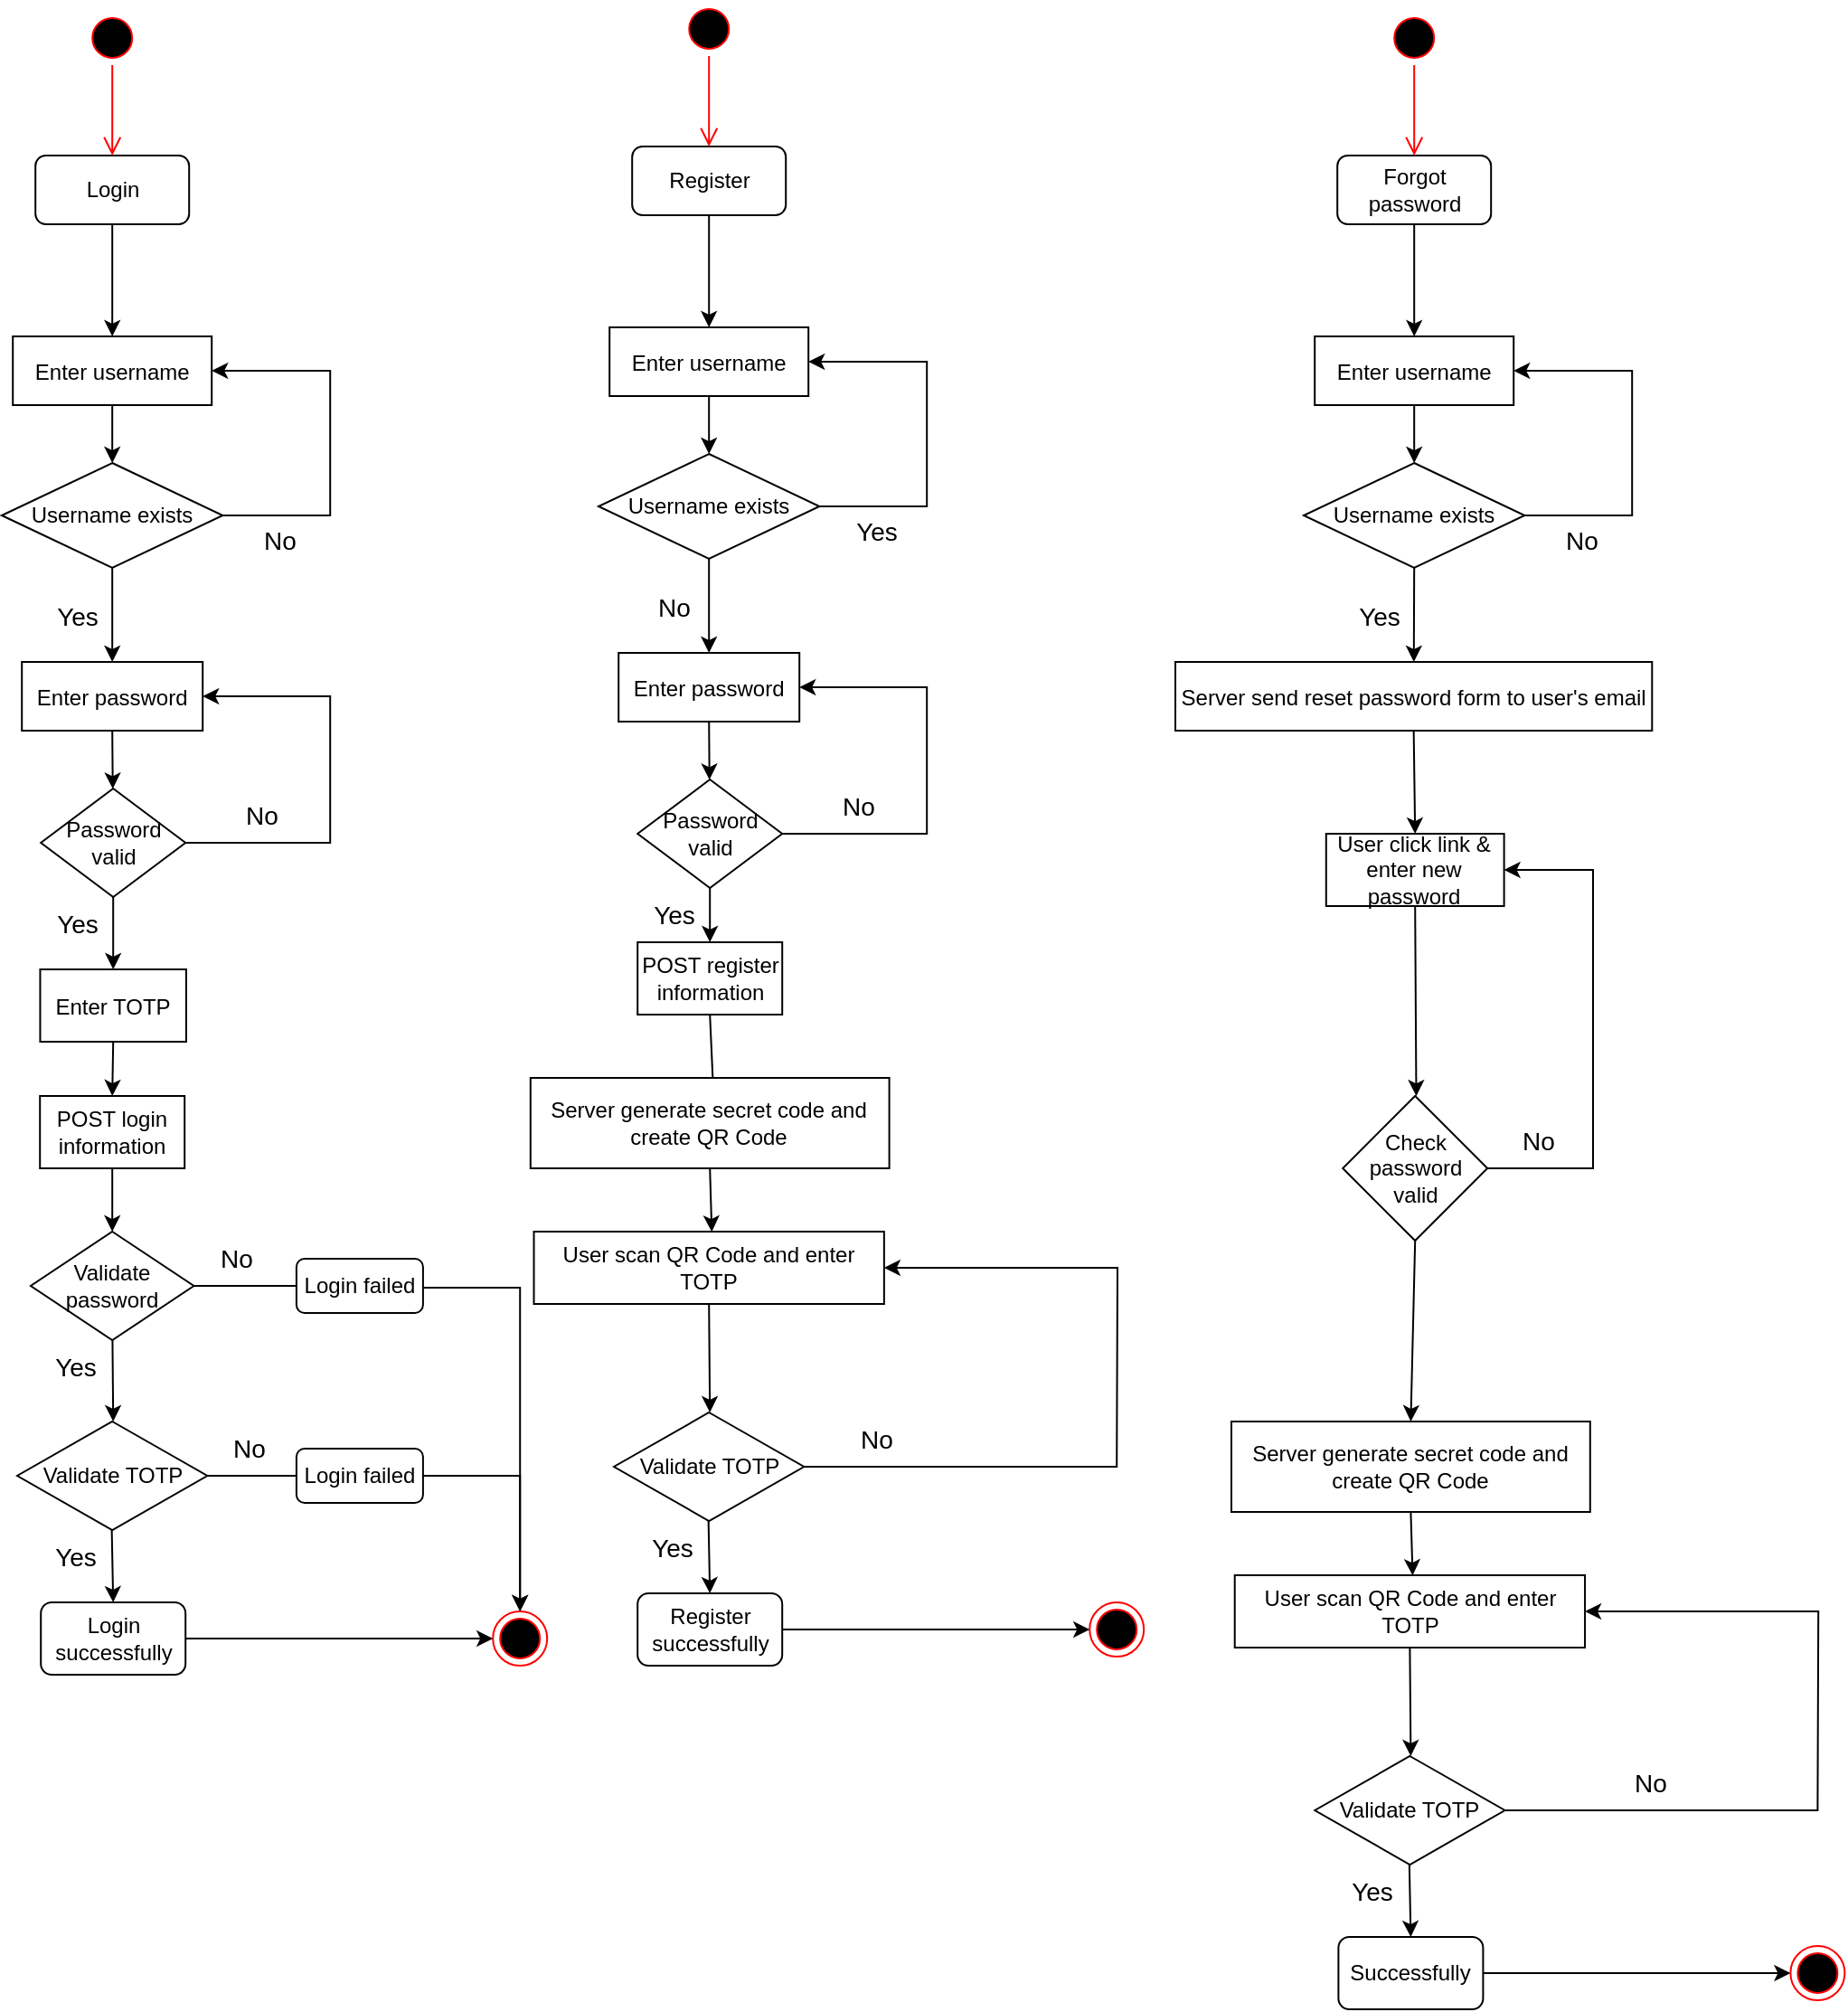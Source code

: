<mxfile version="20.1.3" type="device"><diagram name="Page-1" id="e7e014a7-5840-1c2e-5031-d8a46d1fe8dd"><mxGraphModel dx="680" dy="407" grid="1" gridSize="10" guides="1" tooltips="1" connect="1" arrows="1" fold="1" page="1" pageScale="1" pageWidth="1169" pageHeight="826" background="none" math="0" shadow="0"><root><mxCell id="0"/><mxCell id="1" parent="0"/><mxCell id="Pc4V7aHzA0TeBFqGENJ8-54" value="Enter username" style="" parent="1" vertex="1"><mxGeometry x="46.1" y="300" width="110" height="38" as="geometry"/></mxCell><mxCell id="Pc4V7aHzA0TeBFqGENJ8-55" value="Login&lt;br&gt;" style="rounded=1;whiteSpace=wrap;html=1;" parent="1" vertex="1"><mxGeometry x="58.6" y="200" width="85" height="38" as="geometry"/></mxCell><mxCell id="Pc4V7aHzA0TeBFqGENJ8-57" value="" style="endArrow=classic;html=1;rounded=0;exitX=0.5;exitY=1;exitDx=0;exitDy=0;entryX=0.5;entryY=0;entryDx=0;entryDy=0;" parent="1" source="Pc4V7aHzA0TeBFqGENJ8-55" target="Pc4V7aHzA0TeBFqGENJ8-54" edge="1"><mxGeometry width="50" height="50" relative="1" as="geometry"><mxPoint x="37.1" y="112" as="sourcePoint"/><mxPoint x="87.1" y="62" as="targetPoint"/></mxGeometry></mxCell><mxCell id="Pc4V7aHzA0TeBFqGENJ8-58" value="Username exists" style="rhombus;whiteSpace=wrap;html=1;" parent="1" vertex="1"><mxGeometry x="40" y="370" width="122.19" height="58" as="geometry"/></mxCell><mxCell id="Pc4V7aHzA0TeBFqGENJ8-59" value="" style="endArrow=classic;html=1;rounded=0;exitX=1;exitY=0.5;exitDx=0;exitDy=0;entryX=1;entryY=0.5;entryDx=0;entryDy=0;" parent="1" source="Pc4V7aHzA0TeBFqGENJ8-58" target="Pc4V7aHzA0TeBFqGENJ8-54" edge="1"><mxGeometry width="50" height="50" relative="1" as="geometry"><mxPoint x="-22.9" y="352" as="sourcePoint"/><mxPoint x="27.1" y="302" as="targetPoint"/><Array as="points"><mxPoint x="221.6" y="399"/><mxPoint x="221.6" y="319"/></Array></mxGeometry></mxCell><mxCell id="Pc4V7aHzA0TeBFqGENJ8-60" value="&lt;font style=&quot;font-size: 14px;&quot;&gt;No&lt;/font&gt;" style="text;html=1;strokeColor=none;fillColor=none;align=center;verticalAlign=middle;whiteSpace=wrap;rounded=0;" parent="1" vertex="1"><mxGeometry x="181.6" y="398" width="23.91" height="30" as="geometry"/></mxCell><mxCell id="Pc4V7aHzA0TeBFqGENJ8-61" value="" style="endArrow=classic;html=1;rounded=0;exitX=0.5;exitY=1;exitDx=0;exitDy=0;entryX=0.5;entryY=0;entryDx=0;entryDy=0;" parent="1" source="Pc4V7aHzA0TeBFqGENJ8-54" target="Pc4V7aHzA0TeBFqGENJ8-58" edge="1"><mxGeometry width="50" height="50" relative="1" as="geometry"><mxPoint x="-22.9" y="352" as="sourcePoint"/><mxPoint x="27.1" y="302" as="targetPoint"/></mxGeometry></mxCell><mxCell id="Pc4V7aHzA0TeBFqGENJ8-62" value="Yes" style="text;html=1;strokeColor=none;fillColor=none;align=center;verticalAlign=middle;whiteSpace=wrap;rounded=0;fontSize=14;" parent="1" vertex="1"><mxGeometry x="61.6" y="440" width="40" height="30" as="geometry"/></mxCell><mxCell id="Pc4V7aHzA0TeBFqGENJ8-63" value="Enter password" style="" parent="1" vertex="1"><mxGeometry x="51.1" y="480" width="100" height="38" as="geometry"/></mxCell><mxCell id="Pc4V7aHzA0TeBFqGENJ8-64" value="" style="endArrow=classic;html=1;rounded=0;exitX=0.5;exitY=1;exitDx=0;exitDy=0;" parent="1" source="Pc4V7aHzA0TeBFqGENJ8-58" target="Pc4V7aHzA0TeBFqGENJ8-63" edge="1"><mxGeometry width="50" height="50" relative="1" as="geometry"><mxPoint x="141.6" y="590" as="sourcePoint"/><mxPoint x="100.6" y="480" as="targetPoint"/></mxGeometry></mxCell><mxCell id="Pc4V7aHzA0TeBFqGENJ8-65" value="" style="ellipse;html=1;shape=startState;fillColor=#000000;strokeColor=#ff0000;fontSize=14;" parent="1" vertex="1"><mxGeometry x="86.1" y="120" width="30" height="30" as="geometry"/></mxCell><mxCell id="Pc4V7aHzA0TeBFqGENJ8-66" value="" style="edgeStyle=orthogonalEdgeStyle;html=1;verticalAlign=bottom;endArrow=open;endSize=8;strokeColor=#ff0000;rounded=0;fontSize=14;entryX=0.5;entryY=0;entryDx=0;entryDy=0;" parent="1" source="Pc4V7aHzA0TeBFqGENJ8-65" target="Pc4V7aHzA0TeBFqGENJ8-55" edge="1"><mxGeometry relative="1" as="geometry"><mxPoint x="166.6" y="260" as="targetPoint"/></mxGeometry></mxCell><mxCell id="Pc4V7aHzA0TeBFqGENJ8-68" value="&lt;font style=&quot;font-size: 12px;&quot;&gt;Enter TOTP&lt;/font&gt;" style="rounded=0;whiteSpace=wrap;html=1;fontSize=14;" parent="1" vertex="1"><mxGeometry x="61.22" y="650" width="80.75" height="40" as="geometry"/></mxCell><mxCell id="Pc4V7aHzA0TeBFqGENJ8-70" value="POST login information" style="rounded=0;whiteSpace=wrap;html=1;fontSize=12;" parent="1" vertex="1"><mxGeometry x="61.1" y="720" width="80" height="40" as="geometry"/></mxCell><mxCell id="Pc4V7aHzA0TeBFqGENJ8-71" value="Password valid" style="rhombus;whiteSpace=wrap;html=1;fontSize=12;" parent="1" vertex="1"><mxGeometry x="61.6" y="550" width="80" height="60" as="geometry"/></mxCell><mxCell id="Pc4V7aHzA0TeBFqGENJ8-72" value="" style="endArrow=classic;html=1;rounded=0;fontSize=12;exitX=0.5;exitY=1;exitDx=0;exitDy=0;" parent="1" source="Pc4V7aHzA0TeBFqGENJ8-63" target="Pc4V7aHzA0TeBFqGENJ8-71" edge="1"><mxGeometry width="50" height="50" relative="1" as="geometry"><mxPoint x="141.6" y="560" as="sourcePoint"/><mxPoint x="191.6" y="510" as="targetPoint"/></mxGeometry></mxCell><mxCell id="Pc4V7aHzA0TeBFqGENJ8-73" value="" style="endArrow=classic;html=1;rounded=0;fontSize=12;exitX=1;exitY=0.5;exitDx=0;exitDy=0;entryX=1;entryY=0.5;entryDx=0;entryDy=0;" parent="1" source="Pc4V7aHzA0TeBFqGENJ8-71" target="Pc4V7aHzA0TeBFqGENJ8-63" edge="1"><mxGeometry width="50" height="50" relative="1" as="geometry"><mxPoint x="141.6" y="560" as="sourcePoint"/><mxPoint x="191.6" y="510" as="targetPoint"/><Array as="points"><mxPoint x="221.6" y="580"/><mxPoint x="221.6" y="499"/></Array></mxGeometry></mxCell><mxCell id="Pc4V7aHzA0TeBFqGENJ8-74" value="&lt;font style=&quot;font-size: 14px;&quot;&gt;No&lt;/font&gt;" style="text;html=1;strokeColor=none;fillColor=none;align=center;verticalAlign=middle;whiteSpace=wrap;rounded=0;" parent="1" vertex="1"><mxGeometry x="171.6" y="550" width="23.91" height="30" as="geometry"/></mxCell><mxCell id="Pc4V7aHzA0TeBFqGENJ8-75" value="Yes" style="text;html=1;strokeColor=none;fillColor=none;align=center;verticalAlign=middle;whiteSpace=wrap;rounded=0;fontSize=14;" parent="1" vertex="1"><mxGeometry x="61.6" y="610" width="40" height="30" as="geometry"/></mxCell><mxCell id="Pc4V7aHzA0TeBFqGENJ8-76" value="" style="endArrow=classic;html=1;rounded=0;fontSize=12;exitX=0.5;exitY=1;exitDx=0;exitDy=0;entryX=0.5;entryY=0;entryDx=0;entryDy=0;" parent="1" source="Pc4V7aHzA0TeBFqGENJ8-71" target="Pc4V7aHzA0TeBFqGENJ8-68" edge="1"><mxGeometry width="50" height="50" relative="1" as="geometry"><mxPoint x="141.6" y="650" as="sourcePoint"/><mxPoint x="191.6" y="600" as="targetPoint"/></mxGeometry></mxCell><mxCell id="Pc4V7aHzA0TeBFqGENJ8-78" value="" style="endArrow=classic;html=1;rounded=0;fontSize=12;exitX=0.5;exitY=1;exitDx=0;exitDy=0;entryX=0.5;entryY=0;entryDx=0;entryDy=0;" parent="1" source="Pc4V7aHzA0TeBFqGENJ8-68" target="Pc4V7aHzA0TeBFqGENJ8-70" edge="1"><mxGeometry width="50" height="50" relative="1" as="geometry"><mxPoint x="101.6" y="770" as="sourcePoint"/><mxPoint x="151.6" y="720" as="targetPoint"/></mxGeometry></mxCell><mxCell id="Pc4V7aHzA0TeBFqGENJ8-79" value="Validate password" style="rhombus;whiteSpace=wrap;html=1;fontSize=12;" parent="1" vertex="1"><mxGeometry x="55.97" y="795" width="90.25" height="60" as="geometry"/></mxCell><mxCell id="Pc4V7aHzA0TeBFqGENJ8-80" value="" style="endArrow=classic;html=1;rounded=0;fontSize=12;exitX=0.5;exitY=1;exitDx=0;exitDy=0;" parent="1" source="Pc4V7aHzA0TeBFqGENJ8-70" target="Pc4V7aHzA0TeBFqGENJ8-79" edge="1"><mxGeometry width="50" height="50" relative="1" as="geometry"><mxPoint x="131.6" y="880" as="sourcePoint"/><mxPoint x="181.6" y="830" as="targetPoint"/></mxGeometry></mxCell><mxCell id="Pc4V7aHzA0TeBFqGENJ8-81" value="" style="endArrow=classic;html=1;rounded=0;fontSize=12;entryX=1;entryY=0.5;entryDx=0;entryDy=0;exitX=1;exitY=0.5;exitDx=0;exitDy=0;" parent="1" source="Pc4V7aHzA0TeBFqGENJ8-79" target="Pc4V7aHzA0TeBFqGENJ8-82" edge="1"><mxGeometry width="50" height="50" relative="1" as="geometry"><mxPoint x="61.6" y="840" as="sourcePoint"/><mxPoint x="-48.4" y="840" as="targetPoint"/></mxGeometry></mxCell><mxCell id="Pc4V7aHzA0TeBFqGENJ8-82" value="Login failed" style="rounded=1;whiteSpace=wrap;html=1;fontSize=12;" parent="1" vertex="1"><mxGeometry x="202.95" y="810" width="70" height="30" as="geometry"/></mxCell><mxCell id="Pc4V7aHzA0TeBFqGENJ8-83" value="&lt;font style=&quot;font-size: 14px;&quot;&gt;No&lt;/font&gt;" style="text;html=1;strokeColor=none;fillColor=none;align=center;verticalAlign=middle;whiteSpace=wrap;rounded=0;" parent="1" vertex="1"><mxGeometry x="157.69" y="795" width="23.91" height="30" as="geometry"/></mxCell><mxCell id="Pc4V7aHzA0TeBFqGENJ8-84" value="Yes" style="text;html=1;strokeColor=none;fillColor=none;align=center;verticalAlign=middle;whiteSpace=wrap;rounded=0;fontSize=14;" parent="1" vertex="1"><mxGeometry x="61.22" y="855" width="40" height="30" as="geometry"/></mxCell><mxCell id="Pc4V7aHzA0TeBFqGENJ8-85" value="" style="endArrow=classic;html=1;rounded=0;fontSize=12;exitX=1;exitY=0;exitDx=0;exitDy=0;" parent="1" source="Pc4V7aHzA0TeBFqGENJ8-84" edge="1"><mxGeometry width="50" height="50" relative="1" as="geometry"><mxPoint x="101.6" y="1010" as="sourcePoint"/><mxPoint x="101.6" y="900" as="targetPoint"/></mxGeometry></mxCell><mxCell id="Pc4V7aHzA0TeBFqGENJ8-87" value="Validate TOTP" style="rhombus;whiteSpace=wrap;html=1;fontSize=12;" parent="1" vertex="1"><mxGeometry x="48.54" y="900" width="105.12" height="60" as="geometry"/></mxCell><mxCell id="Pc4V7aHzA0TeBFqGENJ8-88" value="" style="endArrow=classic;html=1;rounded=0;fontSize=12;entryX=1;entryY=0.5;entryDx=0;entryDy=0;exitX=1;exitY=0.5;exitDx=0;exitDy=0;" parent="1" target="Pc4V7aHzA0TeBFqGENJ8-89" edge="1"><mxGeometry width="50" height="50" relative="1" as="geometry"><mxPoint x="153.66" y="930" as="sourcePoint"/><mxPoint x="-40.96" y="945" as="targetPoint"/></mxGeometry></mxCell><mxCell id="Pc4V7aHzA0TeBFqGENJ8-89" value="Login failed" style="rounded=1;whiteSpace=wrap;html=1;fontSize=12;" parent="1" vertex="1"><mxGeometry x="202.95" y="915" width="70" height="30" as="geometry"/></mxCell><mxCell id="Pc4V7aHzA0TeBFqGENJ8-90" value="&lt;font style=&quot;font-size: 14px;&quot;&gt;No&lt;/font&gt;" style="text;html=1;strokeColor=none;fillColor=none;align=center;verticalAlign=middle;whiteSpace=wrap;rounded=0;" parent="1" vertex="1"><mxGeometry x="165.13" y="900" width="23.91" height="30" as="geometry"/></mxCell><mxCell id="Pc4V7aHzA0TeBFqGENJ8-93" value="Yes" style="text;html=1;strokeColor=none;fillColor=none;align=center;verticalAlign=middle;whiteSpace=wrap;rounded=0;fontSize=14;" parent="1" vertex="1"><mxGeometry x="60.82" y="960" width="40" height="30" as="geometry"/></mxCell><mxCell id="Pc4V7aHzA0TeBFqGENJ8-94" value="" style="endArrow=classic;html=1;rounded=0;fontSize=12;exitX=1;exitY=0;exitDx=0;exitDy=0;entryX=0.5;entryY=0;entryDx=0;entryDy=0;" parent="1" source="Pc4V7aHzA0TeBFqGENJ8-93" target="Pc4V7aHzA0TeBFqGENJ8-96" edge="1"><mxGeometry width="50" height="50" relative="1" as="geometry"><mxPoint x="101.2" y="1115" as="sourcePoint"/><mxPoint x="101.6" y="1000" as="targetPoint"/></mxGeometry></mxCell><mxCell id="Pc4V7aHzA0TeBFqGENJ8-96" value="Login successfully" style="rounded=1;whiteSpace=wrap;html=1;fontSize=12;" parent="1" vertex="1"><mxGeometry x="61.6" y="1000" width="80" height="40" as="geometry"/></mxCell><mxCell id="Pc4V7aHzA0TeBFqGENJ8-97" value="" style="ellipse;html=1;shape=endState;fillColor=#000000;strokeColor=#ff0000;fontSize=12;" parent="1" vertex="1"><mxGeometry x="311.6" y="1005" width="30" height="30" as="geometry"/></mxCell><mxCell id="Pc4V7aHzA0TeBFqGENJ8-98" value="" style="endArrow=classic;html=1;rounded=0;fontSize=12;exitX=1;exitY=0.5;exitDx=0;exitDy=0;entryX=0;entryY=0.5;entryDx=0;entryDy=0;" parent="1" source="Pc4V7aHzA0TeBFqGENJ8-96" target="Pc4V7aHzA0TeBFqGENJ8-97" edge="1"><mxGeometry width="50" height="50" relative="1" as="geometry"><mxPoint x="161.6" y="990" as="sourcePoint"/><mxPoint x="211.6" y="940" as="targetPoint"/></mxGeometry></mxCell><mxCell id="Pc4V7aHzA0TeBFqGENJ8-99" value="" style="endArrow=classic;html=1;rounded=0;fontSize=12;exitX=1;exitY=0.5;exitDx=0;exitDy=0;entryX=0.5;entryY=0;entryDx=0;entryDy=0;" parent="1" source="Pc4V7aHzA0TeBFqGENJ8-89" target="Pc4V7aHzA0TeBFqGENJ8-97" edge="1"><mxGeometry width="50" height="50" relative="1" as="geometry"><mxPoint x="151.6" y="1030" as="sourcePoint"/><mxPoint x="311.6" y="1030" as="targetPoint"/><Array as="points"><mxPoint x="316.6" y="930"/><mxPoint x="326.6" y="930"/></Array></mxGeometry></mxCell><mxCell id="Pc4V7aHzA0TeBFqGENJ8-100" value="" style="endArrow=classic;html=1;rounded=0;fontSize=12;exitX=1;exitY=0.5;exitDx=0;exitDy=0;entryX=0.5;entryY=0;entryDx=0;entryDy=0;" parent="1" target="Pc4V7aHzA0TeBFqGENJ8-97" edge="1"><mxGeometry width="50" height="50" relative="1" as="geometry"><mxPoint x="272.95" y="826" as="sourcePoint"/><mxPoint x="326.6" y="901" as="targetPoint"/><Array as="points"><mxPoint x="316.6" y="826"/><mxPoint x="326.6" y="826"/></Array></mxGeometry></mxCell><mxCell id="EjouMTh4GpLWSb-XPb7n-1" value="Enter username" style="" vertex="1" parent="1"><mxGeometry x="376.1" y="295" width="110" height="38" as="geometry"/></mxCell><mxCell id="EjouMTh4GpLWSb-XPb7n-2" value="Register" style="rounded=1;whiteSpace=wrap;html=1;" vertex="1" parent="1"><mxGeometry x="388.6" y="195" width="85" height="38" as="geometry"/></mxCell><mxCell id="EjouMTh4GpLWSb-XPb7n-3" value="" style="endArrow=classic;html=1;rounded=0;exitX=0.5;exitY=1;exitDx=0;exitDy=0;entryX=0.5;entryY=0;entryDx=0;entryDy=0;" edge="1" parent="1" source="EjouMTh4GpLWSb-XPb7n-2" target="EjouMTh4GpLWSb-XPb7n-1"><mxGeometry width="50" height="50" relative="1" as="geometry"><mxPoint x="367.1" y="107" as="sourcePoint"/><mxPoint x="417.1" y="57" as="targetPoint"/></mxGeometry></mxCell><mxCell id="EjouMTh4GpLWSb-XPb7n-4" value="Username exists" style="rhombus;whiteSpace=wrap;html=1;" vertex="1" parent="1"><mxGeometry x="370" y="365" width="122.19" height="58" as="geometry"/></mxCell><mxCell id="EjouMTh4GpLWSb-XPb7n-5" value="" style="endArrow=classic;html=1;rounded=0;exitX=1;exitY=0.5;exitDx=0;exitDy=0;entryX=1;entryY=0.5;entryDx=0;entryDy=0;" edge="1" parent="1" source="EjouMTh4GpLWSb-XPb7n-4" target="EjouMTh4GpLWSb-XPb7n-1"><mxGeometry width="50" height="50" relative="1" as="geometry"><mxPoint x="307.1" y="347" as="sourcePoint"/><mxPoint x="357.1" y="297" as="targetPoint"/><Array as="points"><mxPoint x="551.6" y="394"/><mxPoint x="551.6" y="314"/></Array></mxGeometry></mxCell><mxCell id="EjouMTh4GpLWSb-XPb7n-6" value="&lt;font style=&quot;font-size: 14px;&quot;&gt;Yes&lt;/font&gt;" style="text;html=1;strokeColor=none;fillColor=none;align=center;verticalAlign=middle;whiteSpace=wrap;rounded=0;" vertex="1" parent="1"><mxGeometry x="511.6" y="393" width="23.91" height="30" as="geometry"/></mxCell><mxCell id="EjouMTh4GpLWSb-XPb7n-7" value="" style="endArrow=classic;html=1;rounded=0;exitX=0.5;exitY=1;exitDx=0;exitDy=0;entryX=0.5;entryY=0;entryDx=0;entryDy=0;" edge="1" parent="1" source="EjouMTh4GpLWSb-XPb7n-1" target="EjouMTh4GpLWSb-XPb7n-4"><mxGeometry width="50" height="50" relative="1" as="geometry"><mxPoint x="307.1" y="347" as="sourcePoint"/><mxPoint x="357.1" y="297" as="targetPoint"/></mxGeometry></mxCell><mxCell id="EjouMTh4GpLWSb-XPb7n-8" value="No" style="text;html=1;strokeColor=none;fillColor=none;align=center;verticalAlign=middle;whiteSpace=wrap;rounded=0;fontSize=14;" vertex="1" parent="1"><mxGeometry x="391.6" y="435" width="40" height="30" as="geometry"/></mxCell><mxCell id="EjouMTh4GpLWSb-XPb7n-9" value="Enter password" style="" vertex="1" parent="1"><mxGeometry x="381.1" y="475" width="100" height="38" as="geometry"/></mxCell><mxCell id="EjouMTh4GpLWSb-XPb7n-10" value="" style="endArrow=classic;html=1;rounded=0;exitX=0.5;exitY=1;exitDx=0;exitDy=0;" edge="1" parent="1" source="EjouMTh4GpLWSb-XPb7n-4" target="EjouMTh4GpLWSb-XPb7n-9"><mxGeometry width="50" height="50" relative="1" as="geometry"><mxPoint x="471.6" y="585" as="sourcePoint"/><mxPoint x="430.6" y="475" as="targetPoint"/></mxGeometry></mxCell><mxCell id="EjouMTh4GpLWSb-XPb7n-11" value="" style="ellipse;html=1;shape=startState;fillColor=#000000;strokeColor=#ff0000;fontSize=14;" vertex="1" parent="1"><mxGeometry x="416.1" y="115" width="30" height="30" as="geometry"/></mxCell><mxCell id="EjouMTh4GpLWSb-XPb7n-12" value="" style="edgeStyle=orthogonalEdgeStyle;html=1;verticalAlign=bottom;endArrow=open;endSize=8;strokeColor=#ff0000;rounded=0;fontSize=14;entryX=0.5;entryY=0;entryDx=0;entryDy=0;" edge="1" parent="1" source="EjouMTh4GpLWSb-XPb7n-11" target="EjouMTh4GpLWSb-XPb7n-2"><mxGeometry relative="1" as="geometry"><mxPoint x="496.6" y="255" as="targetPoint"/></mxGeometry></mxCell><mxCell id="EjouMTh4GpLWSb-XPb7n-14" value="POST register information" style="rounded=0;whiteSpace=wrap;html=1;fontSize=12;" vertex="1" parent="1"><mxGeometry x="391.6" y="635" width="80" height="40" as="geometry"/></mxCell><mxCell id="EjouMTh4GpLWSb-XPb7n-15" value="Password valid" style="rhombus;whiteSpace=wrap;html=1;fontSize=12;" vertex="1" parent="1"><mxGeometry x="391.6" y="545" width="80" height="60" as="geometry"/></mxCell><mxCell id="EjouMTh4GpLWSb-XPb7n-16" value="" style="endArrow=classic;html=1;rounded=0;fontSize=12;exitX=0.5;exitY=1;exitDx=0;exitDy=0;" edge="1" parent="1" source="EjouMTh4GpLWSb-XPb7n-9" target="EjouMTh4GpLWSb-XPb7n-15"><mxGeometry width="50" height="50" relative="1" as="geometry"><mxPoint x="471.6" y="555" as="sourcePoint"/><mxPoint x="521.6" y="505" as="targetPoint"/></mxGeometry></mxCell><mxCell id="EjouMTh4GpLWSb-XPb7n-17" value="" style="endArrow=classic;html=1;rounded=0;fontSize=12;exitX=1;exitY=0.5;exitDx=0;exitDy=0;entryX=1;entryY=0.5;entryDx=0;entryDy=0;" edge="1" parent="1" source="EjouMTh4GpLWSb-XPb7n-15" target="EjouMTh4GpLWSb-XPb7n-9"><mxGeometry width="50" height="50" relative="1" as="geometry"><mxPoint x="471.6" y="555" as="sourcePoint"/><mxPoint x="521.6" y="505" as="targetPoint"/><Array as="points"><mxPoint x="551.6" y="575"/><mxPoint x="551.6" y="494"/></Array></mxGeometry></mxCell><mxCell id="EjouMTh4GpLWSb-XPb7n-18" value="&lt;span style=&quot;font-size: 14px;&quot;&gt;No&lt;/span&gt;" style="text;html=1;strokeColor=none;fillColor=none;align=center;verticalAlign=middle;whiteSpace=wrap;rounded=0;" vertex="1" parent="1"><mxGeometry x="501.6" y="545" width="23.91" height="30" as="geometry"/></mxCell><mxCell id="EjouMTh4GpLWSb-XPb7n-19" value="Yes" style="text;html=1;strokeColor=none;fillColor=none;align=center;verticalAlign=middle;whiteSpace=wrap;rounded=0;fontSize=14;" vertex="1" parent="1"><mxGeometry x="391.6" y="605" width="40" height="30" as="geometry"/></mxCell><mxCell id="EjouMTh4GpLWSb-XPb7n-20" value="" style="endArrow=classic;html=1;rounded=0;fontSize=12;exitX=0.5;exitY=1;exitDx=0;exitDy=0;entryX=0.5;entryY=0;entryDx=0;entryDy=0;" edge="1" parent="1" source="EjouMTh4GpLWSb-XPb7n-15" target="EjouMTh4GpLWSb-XPb7n-14"><mxGeometry width="50" height="50" relative="1" as="geometry"><mxPoint x="471.6" y="645" as="sourcePoint"/><mxPoint x="431.595" y="645" as="targetPoint"/></mxGeometry></mxCell><mxCell id="EjouMTh4GpLWSb-XPb7n-23" value="" style="endArrow=classic;html=1;rounded=0;fontSize=12;exitX=0.5;exitY=1;exitDx=0;exitDy=0;entryX=0.508;entryY=0.002;entryDx=0;entryDy=0;entryPerimeter=0;startArrow=none;" edge="1" parent="1" source="EjouMTh4GpLWSb-XPb7n-110" target="EjouMTh4GpLWSb-XPb7n-42"><mxGeometry width="50" height="50" relative="1" as="geometry"><mxPoint x="461.6" y="875" as="sourcePoint"/><mxPoint x="431.454" y="790.094" as="targetPoint"/></mxGeometry></mxCell><mxCell id="EjouMTh4GpLWSb-XPb7n-28" value="" style="endArrow=classic;html=1;rounded=0;fontSize=12;exitX=0.5;exitY=1;exitDx=0;exitDy=0;" edge="1" parent="1" source="EjouMTh4GpLWSb-XPb7n-42"><mxGeometry width="50" height="50" relative="1" as="geometry"><mxPoint x="431.6" y="1005" as="sourcePoint"/><mxPoint x="431.6" y="895" as="targetPoint"/></mxGeometry></mxCell><mxCell id="EjouMTh4GpLWSb-XPb7n-29" value="Validate TOTP" style="rhombus;whiteSpace=wrap;html=1;fontSize=12;" vertex="1" parent="1"><mxGeometry x="378.54" y="895" width="105.12" height="60" as="geometry"/></mxCell><mxCell id="EjouMTh4GpLWSb-XPb7n-32" value="&lt;font style=&quot;font-size: 14px;&quot;&gt;No&lt;/font&gt;" style="text;html=1;strokeColor=none;fillColor=none;align=center;verticalAlign=middle;whiteSpace=wrap;rounded=0;" vertex="1" parent="1"><mxGeometry x="511.6" y="895" width="23.91" height="30" as="geometry"/></mxCell><mxCell id="EjouMTh4GpLWSb-XPb7n-33" value="Yes" style="text;html=1;strokeColor=none;fillColor=none;align=center;verticalAlign=middle;whiteSpace=wrap;rounded=0;fontSize=14;" vertex="1" parent="1"><mxGeometry x="390.82" y="955" width="40" height="30" as="geometry"/></mxCell><mxCell id="EjouMTh4GpLWSb-XPb7n-34" value="" style="endArrow=classic;html=1;rounded=0;fontSize=12;exitX=1;exitY=0;exitDx=0;exitDy=0;entryX=0.5;entryY=0;entryDx=0;entryDy=0;" edge="1" parent="1" source="EjouMTh4GpLWSb-XPb7n-33" target="EjouMTh4GpLWSb-XPb7n-35"><mxGeometry width="50" height="50" relative="1" as="geometry"><mxPoint x="431.2" y="1110" as="sourcePoint"/><mxPoint x="431.6" y="995" as="targetPoint"/></mxGeometry></mxCell><mxCell id="EjouMTh4GpLWSb-XPb7n-35" value="Register successfully" style="rounded=1;whiteSpace=wrap;html=1;fontSize=12;" vertex="1" parent="1"><mxGeometry x="391.6" y="995" width="80" height="40" as="geometry"/></mxCell><mxCell id="EjouMTh4GpLWSb-XPb7n-36" value="" style="ellipse;html=1;shape=endState;fillColor=#000000;strokeColor=#ff0000;fontSize=12;" vertex="1" parent="1"><mxGeometry x="641.6" y="1000" width="30" height="30" as="geometry"/></mxCell><mxCell id="EjouMTh4GpLWSb-XPb7n-37" value="" style="endArrow=classic;html=1;rounded=0;fontSize=12;exitX=1;exitY=0.5;exitDx=0;exitDy=0;entryX=0;entryY=0.5;entryDx=0;entryDy=0;" edge="1" parent="1" source="EjouMTh4GpLWSb-XPb7n-35" target="EjouMTh4GpLWSb-XPb7n-36"><mxGeometry width="50" height="50" relative="1" as="geometry"><mxPoint x="491.6" y="985" as="sourcePoint"/><mxPoint x="541.6" y="935" as="targetPoint"/></mxGeometry></mxCell><mxCell id="EjouMTh4GpLWSb-XPb7n-38" value="" style="endArrow=classic;html=1;rounded=0;fontSize=12;exitX=1;exitY=0.5;exitDx=0;exitDy=0;entryX=1;entryY=0.5;entryDx=0;entryDy=0;" edge="1" parent="1" source="EjouMTh4GpLWSb-XPb7n-29" target="EjouMTh4GpLWSb-XPb7n-42"><mxGeometry width="50" height="50" relative="1" as="geometry"><mxPoint x="602.95" y="925" as="sourcePoint"/><mxPoint x="641.6" y="1025" as="targetPoint"/><Array as="points"><mxPoint x="646.6" y="925"/><mxPoint x="656.6" y="925"/><mxPoint x="657" y="815"/></Array></mxGeometry></mxCell><mxCell id="EjouMTh4GpLWSb-XPb7n-42" value="User scan QR Code and enter TOTP" style="rounded=0;whiteSpace=wrap;html=1;fontSize=12;" vertex="1" parent="1"><mxGeometry x="334.26" y="795" width="193.67" height="40" as="geometry"/></mxCell><mxCell id="EjouMTh4GpLWSb-XPb7n-76" value="Enter username" style="" vertex="1" parent="1"><mxGeometry x="766.1" y="300" width="110" height="38" as="geometry"/></mxCell><mxCell id="EjouMTh4GpLWSb-XPb7n-77" value="Forgot password" style="rounded=1;whiteSpace=wrap;html=1;" vertex="1" parent="1"><mxGeometry x="778.6" y="200" width="85" height="38" as="geometry"/></mxCell><mxCell id="EjouMTh4GpLWSb-XPb7n-78" value="" style="endArrow=classic;html=1;rounded=0;exitX=0.5;exitY=1;exitDx=0;exitDy=0;entryX=0.5;entryY=0;entryDx=0;entryDy=0;" edge="1" parent="1" source="EjouMTh4GpLWSb-XPb7n-77" target="EjouMTh4GpLWSb-XPb7n-76"><mxGeometry width="50" height="50" relative="1" as="geometry"><mxPoint x="757.1" y="112" as="sourcePoint"/><mxPoint x="807.1" y="62" as="targetPoint"/></mxGeometry></mxCell><mxCell id="EjouMTh4GpLWSb-XPb7n-79" value="Username exists" style="rhombus;whiteSpace=wrap;html=1;" vertex="1" parent="1"><mxGeometry x="760" y="370" width="122.19" height="58" as="geometry"/></mxCell><mxCell id="EjouMTh4GpLWSb-XPb7n-80" value="" style="endArrow=classic;html=1;rounded=0;exitX=1;exitY=0.5;exitDx=0;exitDy=0;entryX=1;entryY=0.5;entryDx=0;entryDy=0;" edge="1" parent="1" source="EjouMTh4GpLWSb-XPb7n-79" target="EjouMTh4GpLWSb-XPb7n-76"><mxGeometry width="50" height="50" relative="1" as="geometry"><mxPoint x="697.1" y="352" as="sourcePoint"/><mxPoint x="747.1" y="302" as="targetPoint"/><Array as="points"><mxPoint x="941.6" y="399"/><mxPoint x="941.6" y="319"/></Array></mxGeometry></mxCell><mxCell id="EjouMTh4GpLWSb-XPb7n-81" value="&lt;font style=&quot;font-size: 14px;&quot;&gt;No&lt;/font&gt;" style="text;html=1;strokeColor=none;fillColor=none;align=center;verticalAlign=middle;whiteSpace=wrap;rounded=0;" vertex="1" parent="1"><mxGeometry x="901.6" y="398" width="23.91" height="30" as="geometry"/></mxCell><mxCell id="EjouMTh4GpLWSb-XPb7n-82" value="" style="endArrow=classic;html=1;rounded=0;exitX=0.5;exitY=1;exitDx=0;exitDy=0;entryX=0.5;entryY=0;entryDx=0;entryDy=0;" edge="1" parent="1" source="EjouMTh4GpLWSb-XPb7n-76" target="EjouMTh4GpLWSb-XPb7n-79"><mxGeometry width="50" height="50" relative="1" as="geometry"><mxPoint x="697.1" y="352" as="sourcePoint"/><mxPoint x="747.1" y="302" as="targetPoint"/></mxGeometry></mxCell><mxCell id="EjouMTh4GpLWSb-XPb7n-83" value="Yes" style="text;html=1;strokeColor=none;fillColor=none;align=center;verticalAlign=middle;whiteSpace=wrap;rounded=0;fontSize=14;" vertex="1" parent="1"><mxGeometry x="781.6" y="440" width="40" height="30" as="geometry"/></mxCell><mxCell id="EjouMTh4GpLWSb-XPb7n-84" value="Server send reset password form to user's email" style="" vertex="1" parent="1"><mxGeometry x="689.01" y="480" width="263.63" height="38" as="geometry"/></mxCell><mxCell id="EjouMTh4GpLWSb-XPb7n-85" value="" style="endArrow=classic;html=1;rounded=0;exitX=0.5;exitY=1;exitDx=0;exitDy=0;" edge="1" parent="1" source="EjouMTh4GpLWSb-XPb7n-79" target="EjouMTh4GpLWSb-XPb7n-84"><mxGeometry width="50" height="50" relative="1" as="geometry"><mxPoint x="861.6" y="590" as="sourcePoint"/><mxPoint x="820.6" y="480" as="targetPoint"/></mxGeometry></mxCell><mxCell id="EjouMTh4GpLWSb-XPb7n-86" value="" style="ellipse;html=1;shape=startState;fillColor=#000000;strokeColor=#ff0000;fontSize=14;" vertex="1" parent="1"><mxGeometry x="806.1" y="120" width="30" height="30" as="geometry"/></mxCell><mxCell id="EjouMTh4GpLWSb-XPb7n-87" value="" style="edgeStyle=orthogonalEdgeStyle;html=1;verticalAlign=bottom;endArrow=open;endSize=8;strokeColor=#ff0000;rounded=0;fontSize=14;entryX=0.5;entryY=0;entryDx=0;entryDy=0;" edge="1" parent="1" source="EjouMTh4GpLWSb-XPb7n-86" target="EjouMTh4GpLWSb-XPb7n-77"><mxGeometry relative="1" as="geometry"><mxPoint x="886.6" y="260" as="targetPoint"/></mxGeometry></mxCell><mxCell id="EjouMTh4GpLWSb-XPb7n-88" value="User click link &amp;amp; enter new password" style="rounded=0;whiteSpace=wrap;html=1;fontSize=12;" vertex="1" parent="1"><mxGeometry x="772.4" y="575" width="98.4" height="40" as="geometry"/></mxCell><mxCell id="EjouMTh4GpLWSb-XPb7n-90" value="" style="endArrow=classic;html=1;rounded=0;fontSize=12;exitX=0.5;exitY=1;exitDx=0;exitDy=0;entryX=0.5;entryY=0;entryDx=0;entryDy=0;" edge="1" parent="1" source="EjouMTh4GpLWSb-XPb7n-84" target="EjouMTh4GpLWSb-XPb7n-88"><mxGeometry width="50" height="50" relative="1" as="geometry"><mxPoint x="861.6" y="560" as="sourcePoint"/><mxPoint x="821.011" y="560" as="targetPoint"/></mxGeometry></mxCell><mxCell id="EjouMTh4GpLWSb-XPb7n-95" value="" style="endArrow=classic;html=1;rounded=0;fontSize=12;exitX=0.5;exitY=1;exitDx=0;exitDy=0;entryX=0.508;entryY=0.002;entryDx=0;entryDy=0;entryPerimeter=0;" edge="1" parent="1" source="EjouMTh4GpLWSb-XPb7n-88"><mxGeometry width="50" height="50" relative="1" as="geometry"><mxPoint x="851.6" y="880" as="sourcePoint"/><mxPoint x="822.24" y="720.08" as="targetPoint"/></mxGeometry></mxCell><mxCell id="EjouMTh4GpLWSb-XPb7n-97" value="" style="endArrow=classic;html=1;rounded=0;fontSize=12;exitX=0.5;exitY=1;exitDx=0;exitDy=0;entryX=0.5;entryY=0;entryDx=0;entryDy=0;" edge="1" parent="1" source="EjouMTh4GpLWSb-XPb7n-115" target="EjouMTh4GpLWSb-XPb7n-130"><mxGeometry width="50" height="50" relative="1" as="geometry"><mxPoint x="821.6" y="760" as="sourcePoint"/><mxPoint x="821.6" y="900" as="targetPoint"/></mxGeometry></mxCell><mxCell id="EjouMTh4GpLWSb-XPb7n-110" value="Server generate secret code and create QR Code" style="rounded=0;whiteSpace=wrap;html=1;fontSize=12;" vertex="1" parent="1"><mxGeometry x="332.4" y="710" width="198.4" height="50" as="geometry"/></mxCell><mxCell id="EjouMTh4GpLWSb-XPb7n-111" value="" style="endArrow=none;html=1;rounded=0;fontSize=12;exitX=0.5;exitY=1;exitDx=0;exitDy=0;entryX=0.508;entryY=0.002;entryDx=0;entryDy=0;entryPerimeter=0;" edge="1" parent="1" source="EjouMTh4GpLWSb-XPb7n-14" target="EjouMTh4GpLWSb-XPb7n-110"><mxGeometry width="50" height="50" relative="1" as="geometry"><mxPoint x="431.6" y="675" as="sourcePoint"/><mxPoint x="431.46" y="790.08" as="targetPoint"/></mxGeometry></mxCell><mxCell id="EjouMTh4GpLWSb-XPb7n-115" value="Check password valid" style="rhombus;whiteSpace=wrap;html=1;" vertex="1" parent="1"><mxGeometry x="781.6" y="720" width="80" height="80" as="geometry"/></mxCell><mxCell id="EjouMTh4GpLWSb-XPb7n-117" value="&lt;font style=&quot;font-size: 14px;&quot;&gt;No&lt;/font&gt;" style="text;html=1;strokeColor=none;fillColor=none;align=center;verticalAlign=middle;whiteSpace=wrap;rounded=0;" vertex="1" parent="1"><mxGeometry x="877.69" y="730" width="23.91" height="30" as="geometry"/></mxCell><mxCell id="EjouMTh4GpLWSb-XPb7n-118" value="" style="endArrow=classic;html=1;rounded=0;entryX=1;entryY=0.5;entryDx=0;entryDy=0;exitX=1;exitY=0.5;exitDx=0;exitDy=0;" edge="1" parent="1" source="EjouMTh4GpLWSb-XPb7n-115" target="EjouMTh4GpLWSb-XPb7n-88"><mxGeometry width="50" height="50" relative="1" as="geometry"><mxPoint x="960" y="850" as="sourcePoint"/><mxPoint x="925.51" y="760" as="targetPoint"/><Array as="points"><mxPoint x="920" y="760"/><mxPoint x="920" y="660"/><mxPoint x="920" y="595"/></Array></mxGeometry></mxCell><mxCell id="EjouMTh4GpLWSb-XPb7n-119" value="" style="endArrow=classic;html=1;rounded=0;fontSize=12;exitX=0.5;exitY=1;exitDx=0;exitDy=0;entryX=0.508;entryY=0.002;entryDx=0;entryDy=0;entryPerimeter=0;startArrow=none;" edge="1" parent="1" source="EjouMTh4GpLWSb-XPb7n-130" target="EjouMTh4GpLWSb-XPb7n-129"><mxGeometry width="50" height="50" relative="1" as="geometry"><mxPoint x="849.2" y="1065" as="sourcePoint"/><mxPoint x="819.054" y="980.094" as="targetPoint"/></mxGeometry></mxCell><mxCell id="EjouMTh4GpLWSb-XPb7n-120" value="" style="endArrow=classic;html=1;rounded=0;fontSize=12;exitX=0.5;exitY=1;exitDx=0;exitDy=0;" edge="1" parent="1" source="EjouMTh4GpLWSb-XPb7n-129"><mxGeometry width="50" height="50" relative="1" as="geometry"><mxPoint x="819.2" y="1195" as="sourcePoint"/><mxPoint x="819.2" y="1085" as="targetPoint"/></mxGeometry></mxCell><mxCell id="EjouMTh4GpLWSb-XPb7n-121" value="Validate TOTP" style="rhombus;whiteSpace=wrap;html=1;fontSize=12;" vertex="1" parent="1"><mxGeometry x="766.14" y="1085" width="105.12" height="60" as="geometry"/></mxCell><mxCell id="EjouMTh4GpLWSb-XPb7n-122" value="&lt;font style=&quot;font-size: 14px;&quot;&gt;No&lt;/font&gt;" style="text;html=1;strokeColor=none;fillColor=none;align=center;verticalAlign=middle;whiteSpace=wrap;rounded=0;" vertex="1" parent="1"><mxGeometry x="940" y="1085" width="23.91" height="30" as="geometry"/></mxCell><mxCell id="EjouMTh4GpLWSb-XPb7n-123" value="Yes" style="text;html=1;strokeColor=none;fillColor=none;align=center;verticalAlign=middle;whiteSpace=wrap;rounded=0;fontSize=14;" vertex="1" parent="1"><mxGeometry x="778.42" y="1145" width="40" height="30" as="geometry"/></mxCell><mxCell id="EjouMTh4GpLWSb-XPb7n-124" value="" style="endArrow=classic;html=1;rounded=0;fontSize=12;exitX=1;exitY=0;exitDx=0;exitDy=0;entryX=0.5;entryY=0;entryDx=0;entryDy=0;" edge="1" parent="1" source="EjouMTh4GpLWSb-XPb7n-123" target="EjouMTh4GpLWSb-XPb7n-125"><mxGeometry width="50" height="50" relative="1" as="geometry"><mxPoint x="818.8" y="1300" as="sourcePoint"/><mxPoint x="819.2" y="1185" as="targetPoint"/></mxGeometry></mxCell><mxCell id="EjouMTh4GpLWSb-XPb7n-125" value="Successfully" style="rounded=1;whiteSpace=wrap;html=1;fontSize=12;" vertex="1" parent="1"><mxGeometry x="779.2" y="1185" width="80" height="40" as="geometry"/></mxCell><mxCell id="EjouMTh4GpLWSb-XPb7n-126" value="" style="ellipse;html=1;shape=endState;fillColor=#000000;strokeColor=#ff0000;fontSize=12;" vertex="1" parent="1"><mxGeometry x="1029.2" y="1190" width="30" height="30" as="geometry"/></mxCell><mxCell id="EjouMTh4GpLWSb-XPb7n-127" value="" style="endArrow=classic;html=1;rounded=0;fontSize=12;exitX=1;exitY=0.5;exitDx=0;exitDy=0;entryX=0;entryY=0.5;entryDx=0;entryDy=0;" edge="1" parent="1" source="EjouMTh4GpLWSb-XPb7n-125" target="EjouMTh4GpLWSb-XPb7n-126"><mxGeometry width="50" height="50" relative="1" as="geometry"><mxPoint x="879.2" y="1175" as="sourcePoint"/><mxPoint x="929.2" y="1125" as="targetPoint"/></mxGeometry></mxCell><mxCell id="EjouMTh4GpLWSb-XPb7n-128" value="" style="endArrow=classic;html=1;rounded=0;fontSize=12;exitX=1;exitY=0.5;exitDx=0;exitDy=0;entryX=1;entryY=0.5;entryDx=0;entryDy=0;" edge="1" parent="1" source="EjouMTh4GpLWSb-XPb7n-121" target="EjouMTh4GpLWSb-XPb7n-129"><mxGeometry width="50" height="50" relative="1" as="geometry"><mxPoint x="990.55" y="1115" as="sourcePoint"/><mxPoint x="1029.2" y="1215" as="targetPoint"/><Array as="points"><mxPoint x="1034.2" y="1115"/><mxPoint x="1044.2" y="1115"/><mxPoint x="1044.6" y="1005"/></Array></mxGeometry></mxCell><mxCell id="EjouMTh4GpLWSb-XPb7n-129" value="User scan QR Code and enter TOTP" style="rounded=0;whiteSpace=wrap;html=1;fontSize=12;" vertex="1" parent="1"><mxGeometry x="721.86" y="985" width="193.67" height="40" as="geometry"/></mxCell><mxCell id="EjouMTh4GpLWSb-XPb7n-130" value="Server generate secret code and create QR Code" style="rounded=0;whiteSpace=wrap;html=1;fontSize=12;" vertex="1" parent="1"><mxGeometry x="720" y="900" width="198.4" height="50" as="geometry"/></mxCell></root></mxGraphModel></diagram></mxfile>